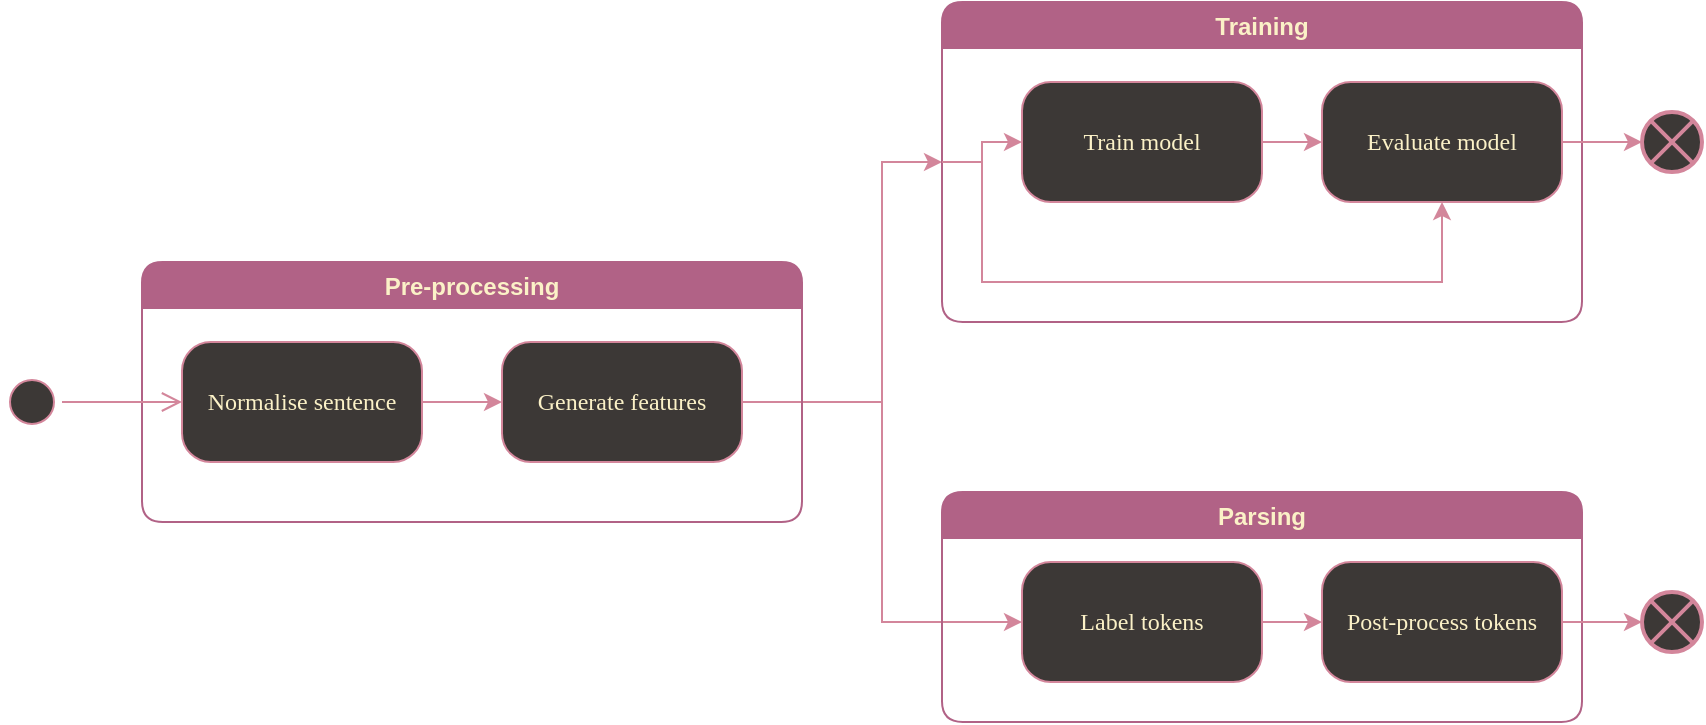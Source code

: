<mxfile version="28.1.2" pages="2">
  <diagram name="pipelines" id="58cdce13-f638-feb5-8d6f-7d28b1aa9fa0">
    <mxGraphModel dx="1266" dy="688" grid="1" gridSize="10" guides="1" tooltips="1" connect="1" arrows="1" fold="1" page="1" pageScale="1" pageWidth="1100" pageHeight="850" background="none" math="0" shadow="0">
      <root>
        <mxCell id="0" />
        <mxCell id="1" parent="0" />
        <mxCell id="MJA81eZ-Jpp3-eZPRiix-2" style="edgeStyle=orthogonalEdgeStyle;rounded=0;orthogonalLoop=1;jettySize=auto;html=1;entryX=0;entryY=0.5;entryDx=0;entryDy=0;strokeColor=#d3869b;" parent="1" source="382b91b5511bd0f7-6" target="382b91b5511bd0f7-7" edge="1">
          <mxGeometry relative="1" as="geometry" />
        </mxCell>
        <mxCell id="382b91b5511bd0f7-6" value="Normalise sentence" style="rounded=1;whiteSpace=wrap;html=1;arcSize=24;fillColor=#3C3836;strokeColor=#d3869b;shadow=0;comic=0;labelBackgroundColor=none;fontFamily=Verdana;fontSize=12;fontColor=#fbf1c7;align=center;" parent="1" vertex="1">
          <mxGeometry x="190" y="210" width="120" height="60" as="geometry" />
        </mxCell>
        <mxCell id="MJA81eZ-Jpp3-eZPRiix-3" style="edgeStyle=orthogonalEdgeStyle;rounded=0;orthogonalLoop=1;jettySize=auto;html=1;entryX=0;entryY=0.5;entryDx=0;entryDy=0;exitX=1;exitY=0.5;exitDx=0;exitDy=0;strokeColor=#d3869b;" parent="1" source="382b91b5511bd0f7-7" target="382b91b5511bd0f7-9" edge="1">
          <mxGeometry relative="1" as="geometry">
            <Array as="points">
              <mxPoint x="540" y="240" />
              <mxPoint x="540" y="350" />
            </Array>
          </mxGeometry>
        </mxCell>
        <mxCell id="MJA81eZ-Jpp3-eZPRiix-4" style="edgeStyle=orthogonalEdgeStyle;rounded=0;orthogonalLoop=1;jettySize=auto;html=1;entryX=0;entryY=0.5;entryDx=0;entryDy=0;strokeColor=#d3869b;" parent="1" source="382b91b5511bd0f7-7" target="MJA81eZ-Jpp3-eZPRiix-5" edge="1">
          <mxGeometry relative="1" as="geometry">
            <mxPoint x="530" y="200" as="targetPoint" />
            <Array as="points">
              <mxPoint x="540" y="240" />
              <mxPoint x="540" y="120" />
            </Array>
          </mxGeometry>
        </mxCell>
        <mxCell id="382b91b5511bd0f7-7" value="Generate features" style="rounded=1;whiteSpace=wrap;html=1;arcSize=24;fillColor=#3C3836;strokeColor=#d3869b;shadow=0;comic=0;labelBackgroundColor=none;fontFamily=Verdana;fontSize=12;fontColor=#fbf1c7;align=center;" parent="1" vertex="1">
          <mxGeometry x="350" y="210" width="120" height="60" as="geometry" />
        </mxCell>
        <mxCell id="MJA81eZ-Jpp3-eZPRiix-5" value="Training" style="swimlane;rounded=1;fillColor=#b16286;strokeColor=#B16286;fontColor=#fbf1c7;" parent="1" vertex="1">
          <mxGeometry x="570" y="40" width="320" height="160" as="geometry" />
        </mxCell>
        <mxCell id="382b91b5511bd0f7-5" value="Evaluate model" style="rounded=1;whiteSpace=wrap;html=1;arcSize=24;fillColor=#3C3836;strokeColor=#d3869b;shadow=0;comic=0;labelBackgroundColor=none;fontFamily=Verdana;fontSize=12;fontColor=#fbf1c7;align=center;" parent="MJA81eZ-Jpp3-eZPRiix-5" vertex="1">
          <mxGeometry x="190" y="40" width="120" height="60" as="geometry" />
        </mxCell>
        <mxCell id="MJA81eZ-Jpp3-eZPRiix-9" value="" style="endArrow=classic;html=1;rounded=0;entryX=0.5;entryY=1;entryDx=0;entryDy=0;edgeStyle=orthogonalEdgeStyle;exitX=0;exitY=0.5;exitDx=0;exitDy=0;strokeColor=#d3869b;" parent="MJA81eZ-Jpp3-eZPRiix-5" source="MJA81eZ-Jpp3-eZPRiix-5" target="382b91b5511bd0f7-5" edge="1">
          <mxGeometry width="50" height="50" relative="1" as="geometry">
            <mxPoint x="-60" y="60" as="sourcePoint" />
            <mxPoint x="50" y="80" as="targetPoint" />
            <Array as="points">
              <mxPoint x="20" y="80" />
              <mxPoint x="20" y="140" />
              <mxPoint x="250" y="140" />
            </Array>
          </mxGeometry>
        </mxCell>
        <mxCell id="382b91b5511bd0f7-10" value="Train model" style="rounded=1;whiteSpace=wrap;html=1;arcSize=24;fillColor=#3C3836;strokeColor=#d3869b;shadow=0;comic=0;labelBackgroundColor=none;fontFamily=Verdana;fontSize=12;fontColor=#fbf1c7;align=center;" parent="MJA81eZ-Jpp3-eZPRiix-5" vertex="1">
          <mxGeometry x="40" y="40" width="120" height="60" as="geometry" />
        </mxCell>
        <mxCell id="MJA81eZ-Jpp3-eZPRiix-7" value="" style="endArrow=classic;html=1;rounded=0;exitX=0;exitY=0.5;exitDx=0;exitDy=0;entryX=0;entryY=0.5;entryDx=0;entryDy=0;edgeStyle=orthogonalEdgeStyle;strokeColor=#d3869b;" parent="MJA81eZ-Jpp3-eZPRiix-5" source="MJA81eZ-Jpp3-eZPRiix-5" target="382b91b5511bd0f7-10" edge="1">
          <mxGeometry width="50" height="50" relative="1" as="geometry">
            <mxPoint x="-80" y="110" as="sourcePoint" />
            <mxPoint x="-30" y="60" as="targetPoint" />
            <Array as="points">
              <mxPoint x="20" y="80" />
              <mxPoint x="20" y="70" />
            </Array>
          </mxGeometry>
        </mxCell>
        <mxCell id="MJA81eZ-Jpp3-eZPRiix-10" value="" style="edgeStyle=orthogonalEdgeStyle;rounded=0;orthogonalLoop=1;jettySize=auto;html=1;strokeColor=#d3869b;" parent="MJA81eZ-Jpp3-eZPRiix-5" source="382b91b5511bd0f7-10" target="382b91b5511bd0f7-5" edge="1">
          <mxGeometry relative="1" as="geometry" />
        </mxCell>
        <mxCell id="MJA81eZ-Jpp3-eZPRiix-6" value="Pre-processing" style="swimlane;rounded=1;fillColor=#b16286;strokeColor=#B16286;fontColor=#fbf1c7;" parent="1" vertex="1">
          <mxGeometry x="170" y="170" width="330" height="130" as="geometry" />
        </mxCell>
        <mxCell id="MJA81eZ-Jpp3-eZPRiix-11" value="Parsing" style="swimlane;rounded=1;fillColor=#b16286;strokeColor=#B16286;fontColor=#fbf1c7;" parent="1" vertex="1">
          <mxGeometry x="570" y="285" width="320" height="115" as="geometry" />
        </mxCell>
        <mxCell id="MJA81eZ-Jpp3-eZPRiix-1" value="Post-process tokens" style="rounded=1;whiteSpace=wrap;html=1;arcSize=24;fillColor=#3C3836;strokeColor=#d3869b;shadow=0;comic=0;labelBackgroundColor=none;fontFamily=Verdana;fontSize=12;fontColor=#fbf1c7;align=center;" parent="MJA81eZ-Jpp3-eZPRiix-11" vertex="1">
          <mxGeometry x="190" y="35" width="120" height="60" as="geometry" />
        </mxCell>
        <mxCell id="MJA81eZ-Jpp3-eZPRiix-14" style="edgeStyle=orthogonalEdgeStyle;rounded=0;orthogonalLoop=1;jettySize=auto;html=1;entryX=0;entryY=0.5;entryDx=0;entryDy=0;strokeColor=#d3869b;" parent="MJA81eZ-Jpp3-eZPRiix-11" source="382b91b5511bd0f7-9" target="MJA81eZ-Jpp3-eZPRiix-1" edge="1">
          <mxGeometry relative="1" as="geometry" />
        </mxCell>
        <mxCell id="382b91b5511bd0f7-9" value="Label tokens" style="rounded=1;whiteSpace=wrap;html=1;arcSize=24;fillColor=#3C3836;strokeColor=#d3869b;shadow=0;comic=0;labelBackgroundColor=none;fontFamily=Verdana;fontSize=12;fontColor=#fbf1c7;align=center;" parent="MJA81eZ-Jpp3-eZPRiix-11" vertex="1">
          <mxGeometry x="40" y="35" width="120" height="60" as="geometry" />
        </mxCell>
        <mxCell id="MJA81eZ-Jpp3-eZPRiix-15" value="" style="ellipse;html=1;shape=startState;fillColor=#3C3836;strokeColor=#d3869b;shadow=0;" parent="1" vertex="1">
          <mxGeometry x="100" y="225" width="30" height="30" as="geometry" />
        </mxCell>
        <mxCell id="MJA81eZ-Jpp3-eZPRiix-16" value="" style="edgeStyle=orthogonalEdgeStyle;html=1;verticalAlign=bottom;endArrow=open;endSize=8;strokeColor=#d3869b;rounded=0;entryX=0;entryY=0.5;entryDx=0;entryDy=0;" parent="1" source="MJA81eZ-Jpp3-eZPRiix-15" target="382b91b5511bd0f7-6" edge="1">
          <mxGeometry relative="1" as="geometry">
            <mxPoint x="105" y="310" as="targetPoint" />
          </mxGeometry>
        </mxCell>
        <mxCell id="MJA81eZ-Jpp3-eZPRiix-19" style="edgeStyle=orthogonalEdgeStyle;rounded=0;orthogonalLoop=1;jettySize=auto;html=1;entryX=0;entryY=0.5;entryDx=0;entryDy=0;entryPerimeter=0;strokeColor=#d3869b;" parent="1" source="382b91b5511bd0f7-5" target="MJA81eZ-Jpp3-eZPRiix-22" edge="1">
          <mxGeometry relative="1" as="geometry">
            <mxPoint x="920.0" y="110" as="targetPoint" />
          </mxGeometry>
        </mxCell>
        <mxCell id="MJA81eZ-Jpp3-eZPRiix-20" value="" style="html=1;shape=mxgraph.sysml.flowFinal;strokeWidth=2;verticalLabelPosition=bottom;verticalAlignment=top;strokeColor=#d3869b;fillColor=#3C3836;" parent="1" vertex="1">
          <mxGeometry x="920" y="335" width="30" height="30" as="geometry" />
        </mxCell>
        <mxCell id="MJA81eZ-Jpp3-eZPRiix-21" style="edgeStyle=orthogonalEdgeStyle;rounded=0;orthogonalLoop=1;jettySize=auto;html=1;entryX=0;entryY=0.5;entryDx=0;entryDy=0;entryPerimeter=0;strokeColor=#d3869b;" parent="1" source="MJA81eZ-Jpp3-eZPRiix-1" target="MJA81eZ-Jpp3-eZPRiix-20" edge="1">
          <mxGeometry relative="1" as="geometry" />
        </mxCell>
        <mxCell id="MJA81eZ-Jpp3-eZPRiix-22" value="" style="html=1;shape=mxgraph.sysml.flowFinal;strokeWidth=2;verticalLabelPosition=bottom;verticalAlignment=top;strokeColor=#d3869b;fillColor=#3C3836;" parent="1" vertex="1">
          <mxGeometry x="920" y="95" width="30" height="30" as="geometry" />
        </mxCell>
      </root>
    </mxGraphModel>
  </diagram>
  <diagram id="4u45FuYw5QhVUhbLedxj" name="name_postprocessing">
    <mxGraphModel dx="1055" dy="573" grid="1" gridSize="10" guides="1" tooltips="1" connect="1" arrows="1" fold="1" page="1" pageScale="1" pageWidth="827" pageHeight="1169" math="0" shadow="0">
      <root>
        <mxCell id="0" />
        <mxCell id="1" parent="0" />
        <mxCell id="PjYTX4hfVxwW8rbd35LS-4" value="Ingredient name post-processing" style="swimlane;rounded=1;fillColor=#b16286;strokeColor=#B16286;fontColor=#fbf1c7;" vertex="1" parent="1">
          <mxGeometry x="70" y="40" width="640" height="130" as="geometry" />
        </mxCell>
        <mxCell id="PjYTX4hfVxwW8rbd35LS-1" style="edgeStyle=orthogonalEdgeStyle;rounded=0;orthogonalLoop=1;jettySize=auto;html=1;entryX=0;entryY=0.5;entryDx=0;entryDy=0;strokeColor=#d3869b;" edge="1" parent="PjYTX4hfVxwW8rbd35LS-4" source="PjYTX4hfVxwW8rbd35LS-2" target="PjYTX4hfVxwW8rbd35LS-3">
          <mxGeometry relative="1" as="geometry" />
        </mxCell>
        <mxCell id="PjYTX4hfVxwW8rbd35LS-2" value="Extract NAME labels" style="rounded=1;whiteSpace=wrap;html=1;arcSize=24;fillColor=#3C3836;strokeColor=#d3869b;shadow=0;comic=0;labelBackgroundColor=none;fontFamily=Verdana;fontSize=12;fontColor=#fbf1c7;align=center;" vertex="1" parent="PjYTX4hfVxwW8rbd35LS-4">
          <mxGeometry x="16" y="40" width="120" height="60" as="geometry" />
        </mxCell>
        <mxCell id="PjYTX4hfVxwW8rbd35LS-9" value="" style="edgeStyle=orthogonalEdgeStyle;rounded=0;orthogonalLoop=1;jettySize=auto;html=1;strokeColor=#D3869B;" edge="1" parent="PjYTX4hfVxwW8rbd35LS-4" source="PjYTX4hfVxwW8rbd35LS-3" target="PjYTX4hfVxwW8rbd35LS-8">
          <mxGeometry relative="1" as="geometry" />
        </mxCell>
        <mxCell id="PjYTX4hfVxwW8rbd35LS-3" value="Group tokens by NAME label" style="rounded=1;whiteSpace=wrap;html=1;arcSize=24;fillColor=#3C3836;strokeColor=#d3869b;shadow=0;comic=0;labelBackgroundColor=none;fontFamily=Verdana;fontSize=12;fontColor=#fbf1c7;align=center;" vertex="1" parent="PjYTX4hfVxwW8rbd35LS-4">
          <mxGeometry x="176" y="40" width="120" height="60" as="geometry" />
        </mxCell>
        <mxCell id="PjYTX4hfVxwW8rbd35LS-11" value="" style="edgeStyle=orthogonalEdgeStyle;rounded=0;orthogonalLoop=1;jettySize=auto;html=1;strokeColor=#D3869B;" edge="1" parent="PjYTX4hfVxwW8rbd35LS-4" source="PjYTX4hfVxwW8rbd35LS-8" target="PjYTX4hfVxwW8rbd35LS-10">
          <mxGeometry relative="1" as="geometry" />
        </mxCell>
        <mxCell id="PjYTX4hfVxwW8rbd35LS-8" value="Construct names from NAME groups" style="rounded=1;whiteSpace=wrap;html=1;arcSize=24;fillColor=#3C3836;strokeColor=#d3869b;shadow=0;comic=0;labelBackgroundColor=none;fontFamily=Verdana;fontSize=12;fontColor=#fbf1c7;align=center;" vertex="1" parent="PjYTX4hfVxwW8rbd35LS-4">
          <mxGeometry x="336" y="40" width="120" height="60" as="geometry" />
        </mxCell>
        <mxCell id="PjYTX4hfVxwW8rbd35LS-10" value="Create IngredientText objects" style="rounded=1;whiteSpace=wrap;html=1;arcSize=24;fillColor=#3C3836;strokeColor=#d3869b;shadow=0;comic=0;labelBackgroundColor=none;fontFamily=Verdana;fontSize=12;fontColor=#fbf1c7;align=center;" vertex="1" parent="PjYTX4hfVxwW8rbd35LS-4">
          <mxGeometry x="496" y="40" width="120" height="60" as="geometry" />
        </mxCell>
        <mxCell id="PjYTX4hfVxwW8rbd35LS-5" value="" style="ellipse;html=1;shape=startState;fillColor=#3C3836;strokeColor=#d3869b;shadow=0;" vertex="1" parent="1">
          <mxGeometry x="20" y="95" width="30" height="30" as="geometry" />
        </mxCell>
        <mxCell id="PjYTX4hfVxwW8rbd35LS-6" value="" style="edgeStyle=orthogonalEdgeStyle;html=1;verticalAlign=bottom;endArrow=open;endSize=8;strokeColor=#d3869b;rounded=0;entryX=0;entryY=0.5;entryDx=0;entryDy=0;" edge="1" parent="1" source="PjYTX4hfVxwW8rbd35LS-5" target="PjYTX4hfVxwW8rbd35LS-2">
          <mxGeometry relative="1" as="geometry">
            <mxPoint x="-5" y="180" as="targetPoint" />
          </mxGeometry>
        </mxCell>
        <mxCell id="6pMCPs8MnE8j_8LokYQL-1" value="" style="html=1;shape=mxgraph.sysml.flowFinal;strokeWidth=2;verticalLabelPosition=bottom;verticalAlignment=top;strokeColor=#d3869b;fillColor=#3C3836;" vertex="1" parent="1">
          <mxGeometry x="740" y="95" width="30" height="30" as="geometry" />
        </mxCell>
        <mxCell id="6pMCPs8MnE8j_8LokYQL-6" value="" style="edgeStyle=orthogonalEdgeStyle;rounded=0;orthogonalLoop=1;jettySize=auto;html=1;strokeColor=#D3869B;" edge="1" parent="1" source="PjYTX4hfVxwW8rbd35LS-10" target="6pMCPs8MnE8j_8LokYQL-1">
          <mxGeometry relative="1" as="geometry" />
        </mxCell>
      </root>
    </mxGraphModel>
  </diagram>
</mxfile>
